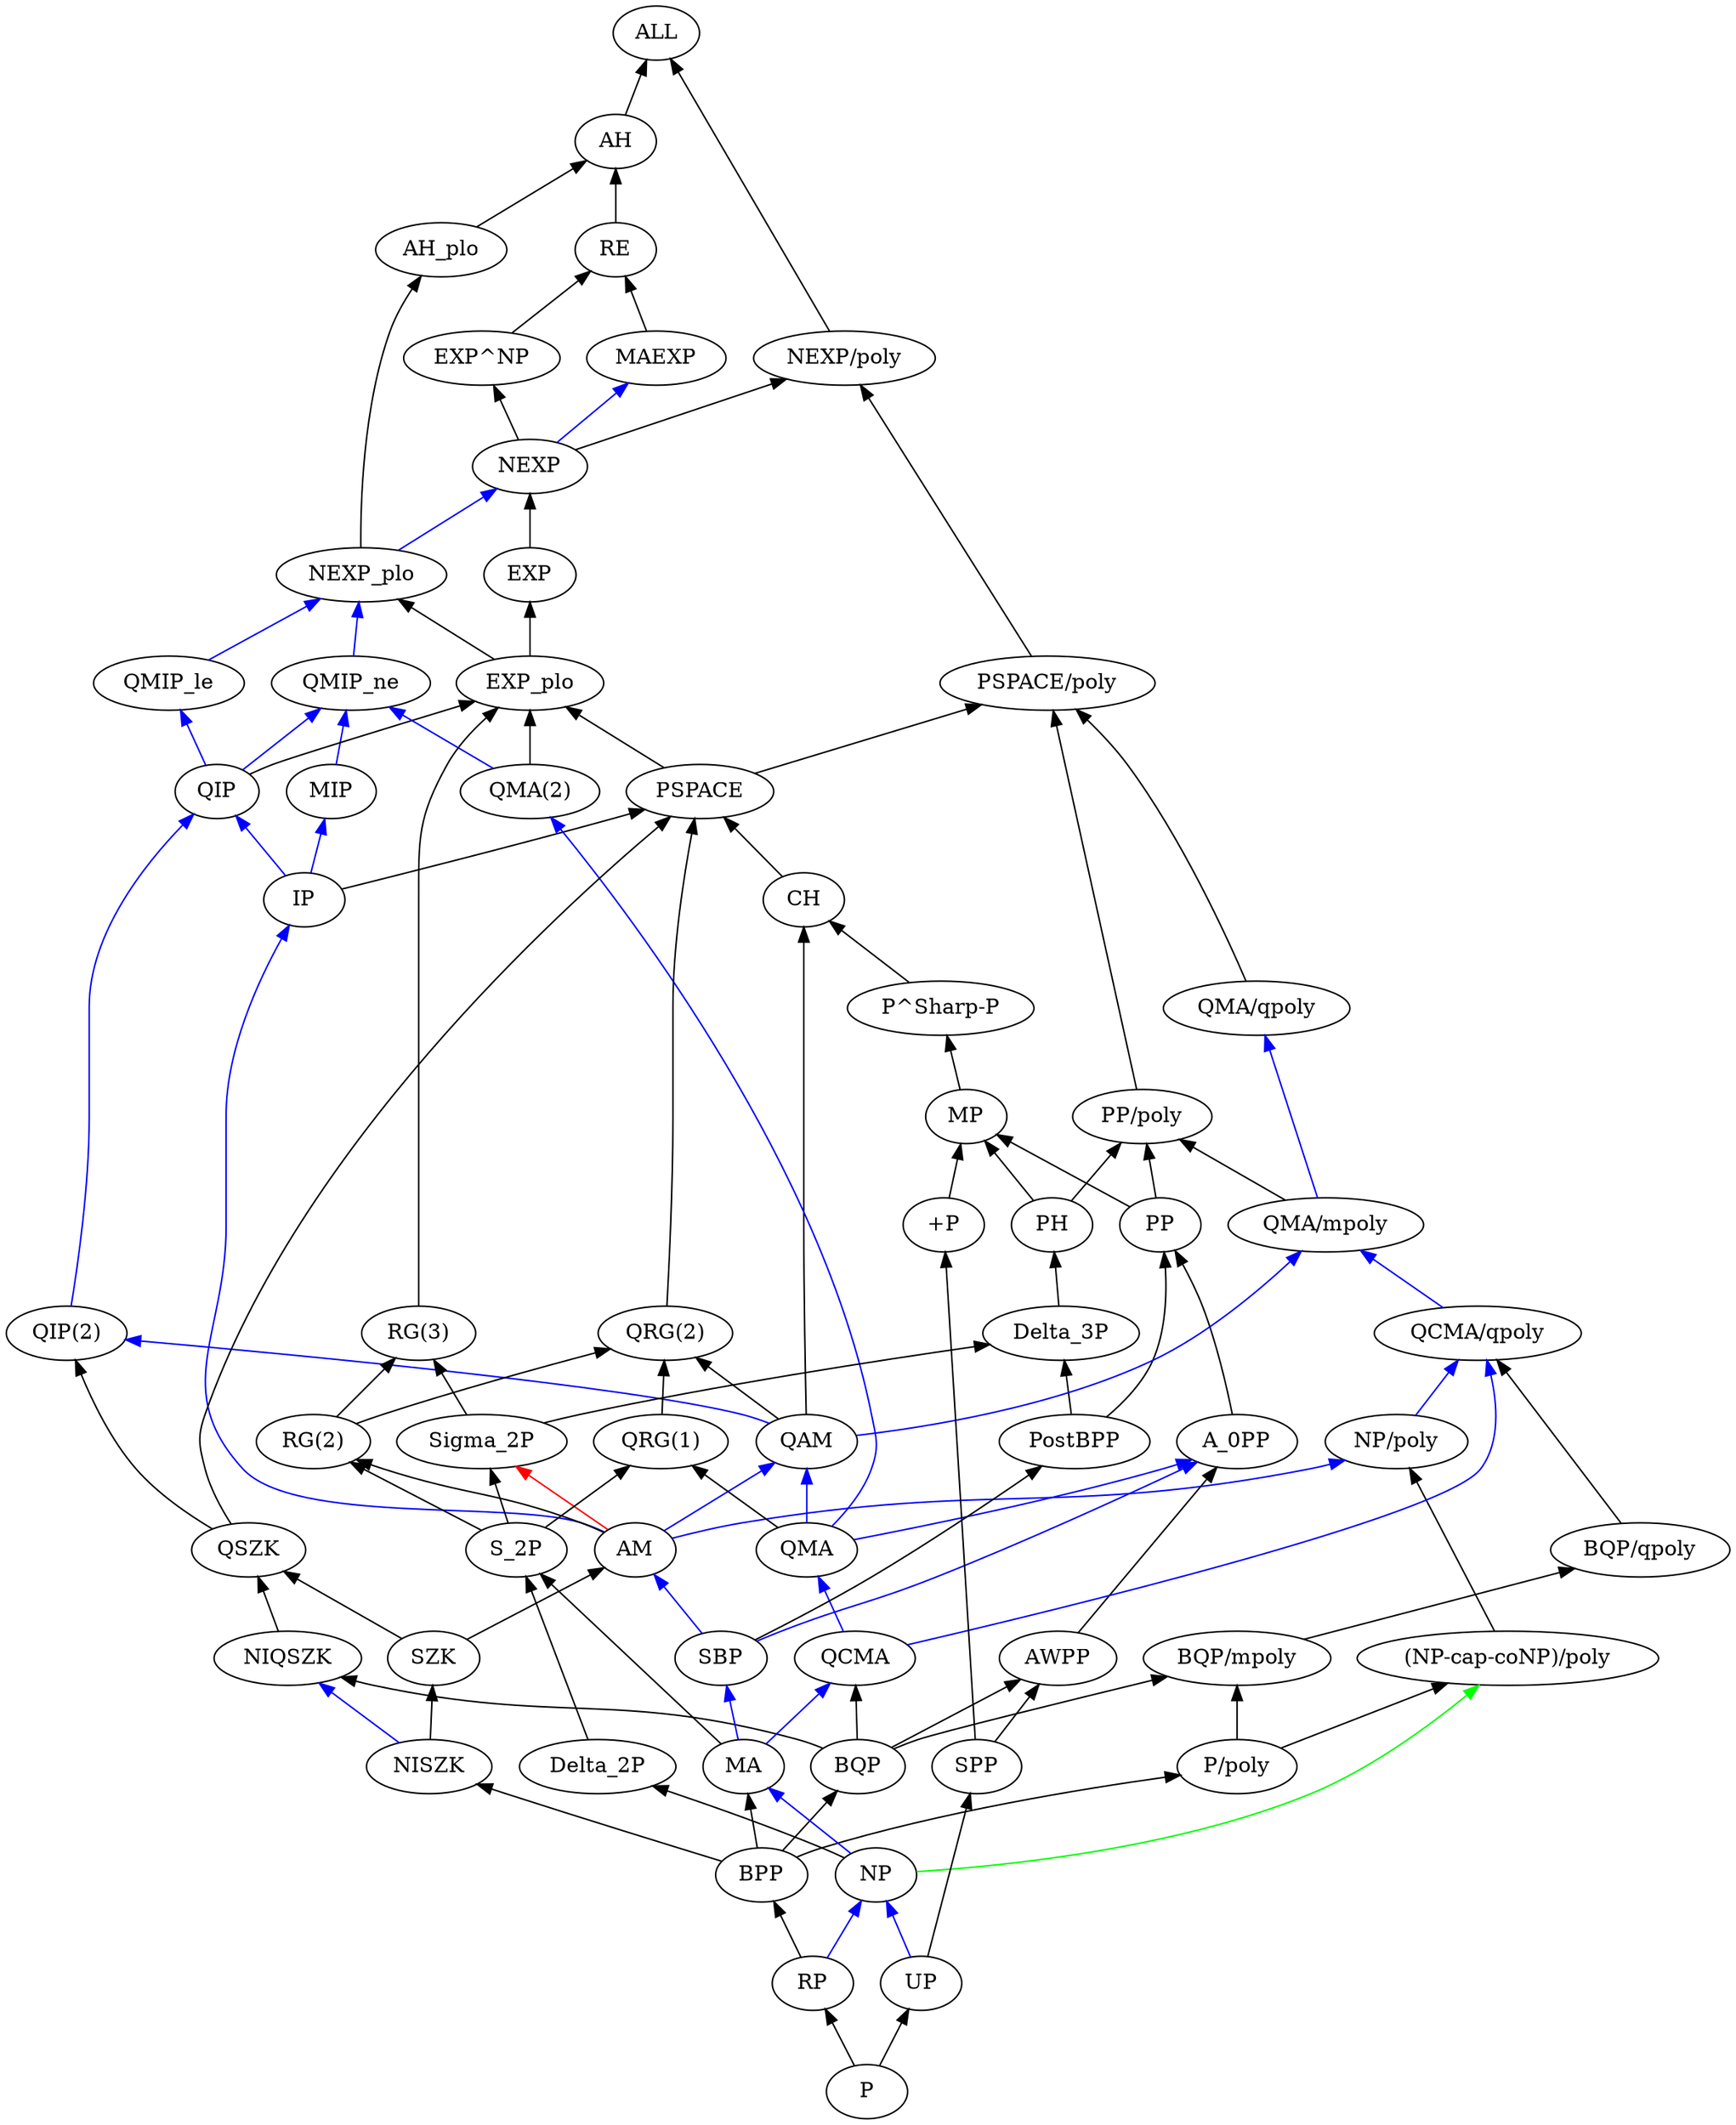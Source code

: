 digraph G {
    bgcolor=white;
    rankdir=BT;
    node [color=black,fontcolor=black];
    1 [label="(NP-cap-coNP)/poly",id="Anode1"];
    2 [label="+P",id="Anode2"];
    3 [label="AH",id="Anode3"];
    4 [label="AH_plo",id="Anode4"];
    5 [label="ALL",id="Anode5"];
    6 [label="AM",id="Anode6"];
    7 [label="AWPP",id="Anode7"];
    8 [label="A_0PP",id="Anode8"];
    9 [label="BPP",id="Anode9"];
    10 [label="BQP",id="Anode10"];
    11 [label="BQP/mpoly",id="Anode11"];
    12 [label="BQP/qpoly",id="Anode12"];
    13 [label="CH",id="Anode13"];
    14 [label="Delta_2P",id="Anode14"];
    15 [label="Delta_3P",id="Anode15"];
    16 [label="EXP",id="Anode16"];
    17 [label="EXP^NP",id="Anode17"];
    18 [label="EXP_plo",id="Anode18"];
    19 [label="IP",id="Anode19"];
    20 [label="MA",id="Anode20"];
    21 [label="MAEXP",id="Anode21"];
    22 [label="MIP",id="Anode22"];
    23 [label="MP",id="Anode23"];
    24 [label="NEXP",id="Anode24"];
    25 [label="NEXP/poly",id="Anode25"];
    26 [label="NEXP_plo",id="Anode26"];
    27 [label="NIQSZK",id="Anode27"];
    28 [label="NISZK",id="Anode28"];
    29 [label="NP",id="Anode29"];
    30 [label="NP/poly",id="Anode30"];
    31 [label="P",id="Anode31"];
    32 [label="P/poly",id="Anode32"];
    33 [label="PH",id="Anode33"];
    34 [label="PP",id="Anode34"];
    35 [label="PP/poly",id="Anode35"];
    36 [label="PSPACE",id="Anode36"];
    37 [label="PSPACE/poly",id="Anode37"];
    38 [label="P^Sharp-P",id="Anode38"];
    39 [label="PostBPP",id="Anode39"];
    40 [label="QAM",id="Anode40"];
    41 [label="QCMA",id="Anode41"];
    42 [label="QCMA/qpoly",id="Anode42"];
    43 [label="QIP",id="Anode43"];
    44 [label="QIP(2)",id="Anode44"];
    45 [label="QMA",id="Anode45"];
    46 [label="QMA(2)",id="Anode46"];
    47 [label="QMA/mpoly",id="Anode47"];
    48 [label="QMA/qpoly",id="Anode48"];
    49 [label="QMIP_le",id="Anode49"];
    50 [label="QMIP_ne",id="Anode50"];
    51 [label="QRG(1)",id="Anode51"];
    52 [label="QRG(2)",id="Anode52"];
    53 [label="QSZK",id="Anode53"];
    54 [label="RE",id="Anode54"];
    55 [label="RG(2)",id="Anode55"];
    56 [label="RG(3)",id="Anode56"];
    57 [label="RP",id="Anode57"];
    58 [label="SBP",id="Anode58"];
    59 [label="SPP",id="Anode59"];
    60 [label="SZK",id="Anode60"];
    61 [label="S_2P",id="Anode61"];
    62 [label="Sigma_2P",id="Anode62"];
    63 [label="UP",id="Anode63"];
    19 -> 36 [color=black];
    19 -> 22 [color=blue];
    19 -> 43 [color=blue];
    39 -> 34 [color=black];
    39 -> 15 [color=black];
    60 -> 6 [color=black];
    60 -> 53 [color=black];
    6 -> 55 [color=black];
    6 -> 19 [color=blue];
    6 -> 40 [color=blue];
    6 -> 30 [color=blue];
    6 -> 62 [color=red];
    62 -> 15 [color=black];
    62 -> 56 [color=black];
    23 -> 38 [color=black];
    14 -> 61 [color=black];
    35 -> 37 [color=black];
    46 -> 18 [color=black];
    46 -> 50 [color=blue];
    53 -> 36 [color=black];
    53 -> 44 [color=black];
    28 -> 60 [color=black];
    28 -> 27 [color=blue];
    13 -> 36 [color=black];
    16 -> 24 [color=black];
    27 -> 53 [color=black];
    9 -> 28 [color=black];
    9 -> 20 [color=black];
    9 -> 10 [color=black];
    9 -> 32 [color=black];
    36 -> 37 [color=black];
    36 -> 18 [color=black];
    7 -> 8 [color=black];
    24 -> 17 [color=black];
    24 -> 25 [color=black];
    24 -> 21 [color=blue];
    63 -> 59 [color=black];
    63 -> 29 [color=blue];
    54 -> 3 [color=black];
    43 -> 18 [color=black];
    43 -> 49 [color=blue];
    43 -> 50 [color=blue];
    49 -> 26 [color=blue];
    34 -> 35 [color=black];
    34 -> 23 [color=black];
    29 -> 14 [color=black];
    29 -> 20 [color=blue];
    29 -> 1 [color=green];
    57 -> 9 [color=black];
    57 -> 29 [color=blue];
    12 -> 42 [color=black];
    55 -> 52 [color=black];
    55 -> 56 [color=black];
    50 -> 26 [color=blue];
    45 -> 51 [color=black];
    45 -> 40 [color=blue];
    45 -> 46 [color=blue];
    45 -> 8 [color=blue];
    4 -> 3 [color=black];
    2 -> 23 [color=black];
    26 -> 4 [color=black];
    26 -> 24 [color=blue];
    47 -> 35 [color=black];
    47 -> 48 [color=blue];
    58 -> 39 [color=black];
    58 -> 8 [color=blue];
    58 -> 6 [color=blue];
    37 -> 25 [color=black];
    18 -> 16 [color=black];
    18 -> 26 [color=black];
    40 -> 52 [color=black];
    40 -> 13 [color=black];
    40 -> 44 [color=blue];
    40 -> 47 [color=blue];
    56 -> 18 [color=black];
    8 -> 34 [color=black];
    52 -> 36 [color=black];
    51 -> 52 [color=black];
    48 -> 37 [color=black];
    22 -> 50 [color=blue];
    17 -> 54 [color=black];
    21 -> 54 [color=black];
    59 -> 7 [color=black];
    59 -> 2 [color=black];
    10 -> 7 [color=black];
    10 -> 27 [color=black];
    10 -> 11 [color=black];
    10 -> 41 [color=black];
    41 -> 42 [color=blue];
    41 -> 45 [color=blue];
    30 -> 42 [color=blue];
    33 -> 35 [color=black];
    33 -> 23 [color=black];
    38 -> 13 [color=black];
    42 -> 47 [color=blue];
    44 -> 43 [color=blue];
    32 -> 11 [color=black];
    32 -> 1 [color=black];
    1 -> 30 [color=black];
    31 -> 57 [color=black];
    31 -> 63 [color=black];
    20 -> 61 [color=black];
    20 -> 58 [color=blue];
    20 -> 41 [color=blue];
    25 -> 5 [color=black];
    61 -> 51 [color=black];
    61 -> 55 [color=black];
    61 -> 62 [color=black];
    15 -> 33 [color=black];
    11 -> 12 [color=black];
    3 -> 5 [color=black];
}
